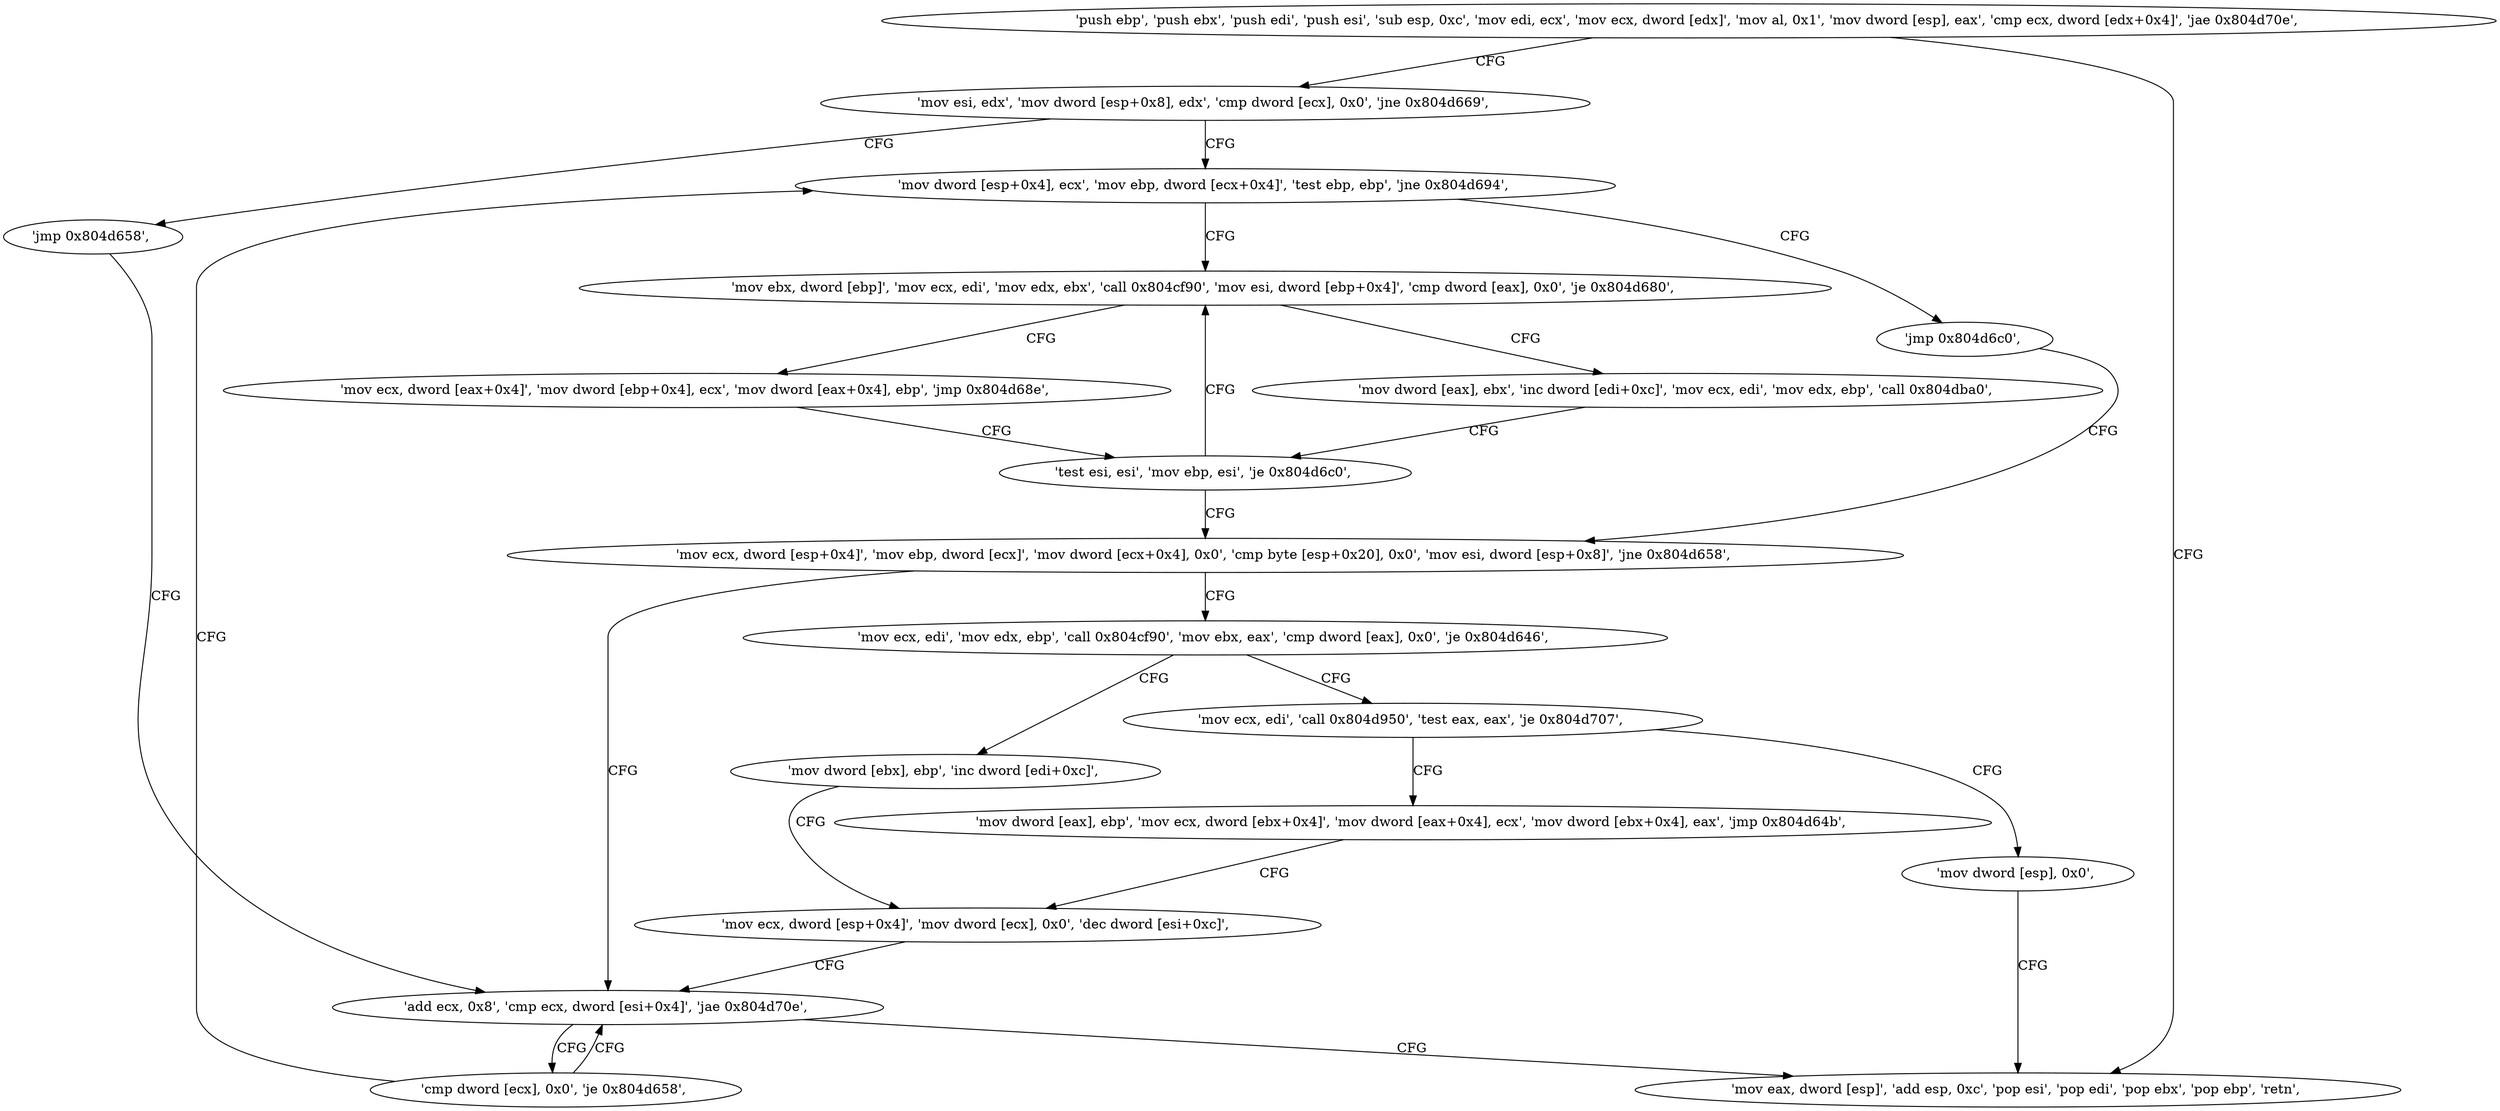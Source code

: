 digraph "func" {
"134534688" [label = "'push ebp', 'push ebx', 'push edi', 'push esi', 'sub esp, 0xc', 'mov edi, ecx', 'mov ecx, dword [edx]', 'mov al, 0x1', 'mov dword [esp], eax', 'cmp ecx, dword [edx+0x4]', 'jae 0x804d70e', " ]
"134534926" [label = "'mov eax, dword [esp]', 'add esp, 0xc', 'pop esi', 'pop edi', 'pop ebx', 'pop ebp', 'retn', " ]
"134534713" [label = "'mov esi, edx', 'mov dword [esp+0x8], edx', 'cmp dword [ecx], 0x0', 'jne 0x804d669', " ]
"134534761" [label = "'mov dword [esp+0x4], ecx', 'mov ebp, dword [ecx+0x4]', 'test ebp, ebp', 'jne 0x804d694', " ]
"134534724" [label = "'jmp 0x804d658', " ]
"134534804" [label = "'mov ebx, dword [ebp]', 'mov ecx, edi', 'mov edx, ebx', 'call 0x804cf90', 'mov esi, dword [ebp+0x4]', 'cmp dword [eax], 0x0', 'je 0x804d680', " ]
"134534772" [label = "'jmp 0x804d6c0', " ]
"134534744" [label = "'add ecx, 0x8', 'cmp ecx, dword [esi+0x4]', 'jae 0x804d70e', " ]
"134534784" [label = "'mov dword [eax], ebx', 'inc dword [edi+0xc]', 'mov ecx, edi', 'mov edx, ebp', 'call 0x804dba0', " ]
"134534824" [label = "'mov ecx, dword [eax+0x4]', 'mov dword [ebp+0x4], ecx', 'mov dword [eax+0x4], ebp', 'jmp 0x804d68e', " ]
"134534848" [label = "'mov ecx, dword [esp+0x4]', 'mov ebp, dword [ecx]', 'mov dword [ecx+0x4], 0x0', 'cmp byte [esp+0x20], 0x0', 'mov esi, dword [esp+0x8]', 'jne 0x804d658', " ]
"134534756" [label = "'cmp dword [ecx], 0x0', 'je 0x804d658', " ]
"134534798" [label = "'test esi, esi', 'mov ebp, esi', 'je 0x804d6c0', " ]
"134534872" [label = "'mov ecx, edi', 'mov edx, ebp', 'call 0x804cf90', 'mov ebx, eax', 'cmp dword [eax], 0x0', 'je 0x804d646', " ]
"134534726" [label = "'mov dword [ebx], ebp', 'inc dword [edi+0xc]', " ]
"134534892" [label = "'mov ecx, edi', 'call 0x804d950', 'test eax, eax', 'je 0x804d707', " ]
"134534731" [label = "'mov ecx, dword [esp+0x4]', 'mov dword [ecx], 0x0', 'dec dword [esi+0xc]', " ]
"134534919" [label = "'mov dword [esp], 0x0', " ]
"134534903" [label = "'mov dword [eax], ebp', 'mov ecx, dword [ebx+0x4]', 'mov dword [eax+0x4], ecx', 'mov dword [ebx+0x4], eax', 'jmp 0x804d64b', " ]
"134534688" -> "134534926" [ label = "CFG" ]
"134534688" -> "134534713" [ label = "CFG" ]
"134534713" -> "134534761" [ label = "CFG" ]
"134534713" -> "134534724" [ label = "CFG" ]
"134534761" -> "134534804" [ label = "CFG" ]
"134534761" -> "134534772" [ label = "CFG" ]
"134534724" -> "134534744" [ label = "CFG" ]
"134534804" -> "134534784" [ label = "CFG" ]
"134534804" -> "134534824" [ label = "CFG" ]
"134534772" -> "134534848" [ label = "CFG" ]
"134534744" -> "134534926" [ label = "CFG" ]
"134534744" -> "134534756" [ label = "CFG" ]
"134534784" -> "134534798" [ label = "CFG" ]
"134534824" -> "134534798" [ label = "CFG" ]
"134534848" -> "134534744" [ label = "CFG" ]
"134534848" -> "134534872" [ label = "CFG" ]
"134534756" -> "134534744" [ label = "CFG" ]
"134534756" -> "134534761" [ label = "CFG" ]
"134534798" -> "134534848" [ label = "CFG" ]
"134534798" -> "134534804" [ label = "CFG" ]
"134534872" -> "134534726" [ label = "CFG" ]
"134534872" -> "134534892" [ label = "CFG" ]
"134534726" -> "134534731" [ label = "CFG" ]
"134534892" -> "134534919" [ label = "CFG" ]
"134534892" -> "134534903" [ label = "CFG" ]
"134534731" -> "134534744" [ label = "CFG" ]
"134534919" -> "134534926" [ label = "CFG" ]
"134534903" -> "134534731" [ label = "CFG" ]
}
